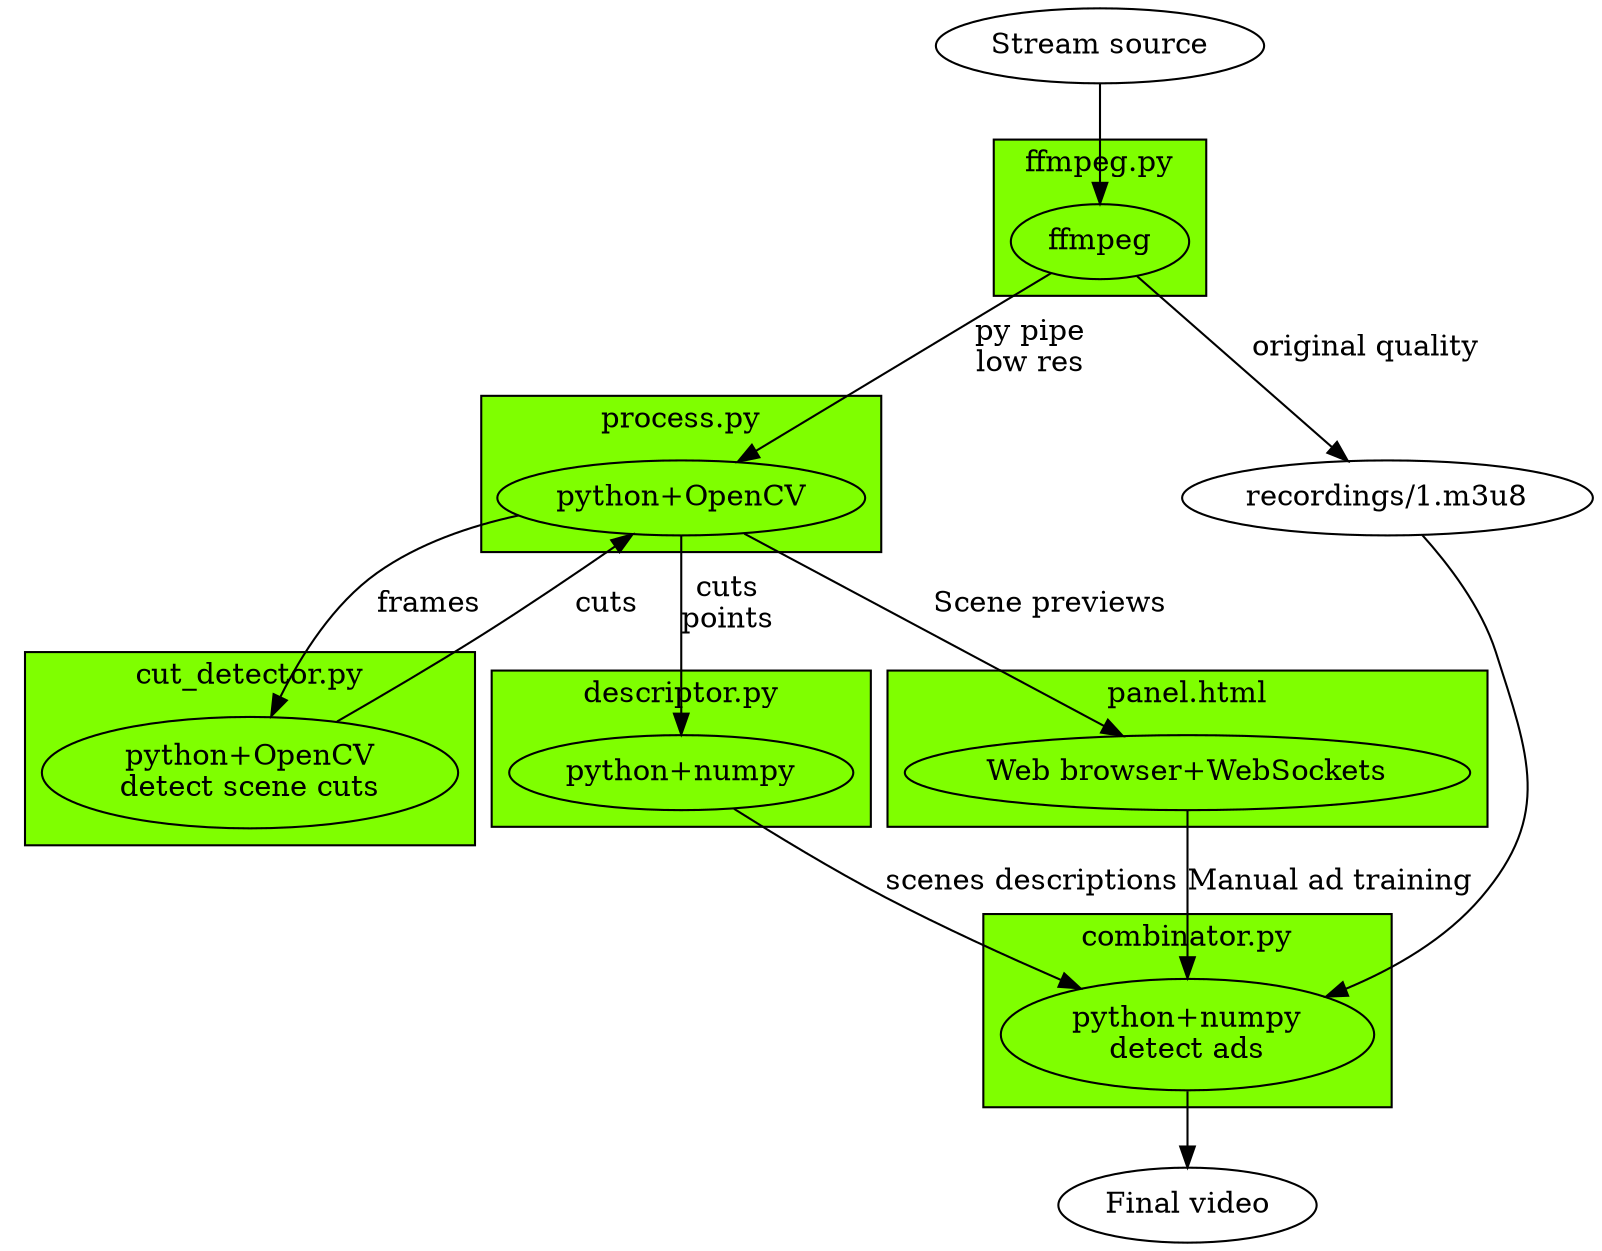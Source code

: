 digraph G {
	subgraph cluster_0 {
		a0[label="ffmpeg"];
		label = "ffmpeg.py";
		bgcolor = "chartreuse";
	}
	subgraph cluster_1 {
		b0[label="python+OpenCV"];
		label = "process.py";
		bgcolor = "chartreuse";
	}
	subgraph cluster_2 {
		f0[label="python+OpenCV\ndetect scene cuts"];
		label = "cut_detector.py";
		bgcolor = "chartreuse";
	}
	subgraph cluster_4 {
		e0[label="python+numpy\ndetect ads"];
		label = "combinator.py";
		bgcolor = "chartreuse";
	}
	subgraph cluster_5 {
		c0[label="python+numpy"];
		label = "descriptor.py";
		bgcolor = "chartreuse";
	}
	subgraph cluster_6 {
		g0[label="Web browser+WebSockets"];
		label = "panel.html";
		bgcolor = "chartreuse";
	}

	ss[label="Stream source"]
	ss -> a0;
	a0 -> b0[label="py pipe\nlow res"];
	a0 -> d3[label="original quality"];
	d3 -> e0;
	c0 -> e0[label="scenes descriptions"];
	b0 -> f0[label="frames"];
	f0 -> b0[label="cuts"];
	b0 -> c0[label="cuts\npoints"]
	g0 -> e0[label="Manual ad training"];
  b0 -> g0[label="Scene previews"];
	d3[label="recordings/1.m3u8"];
	fv[label="Final video"];
	e0 -> fv;
}